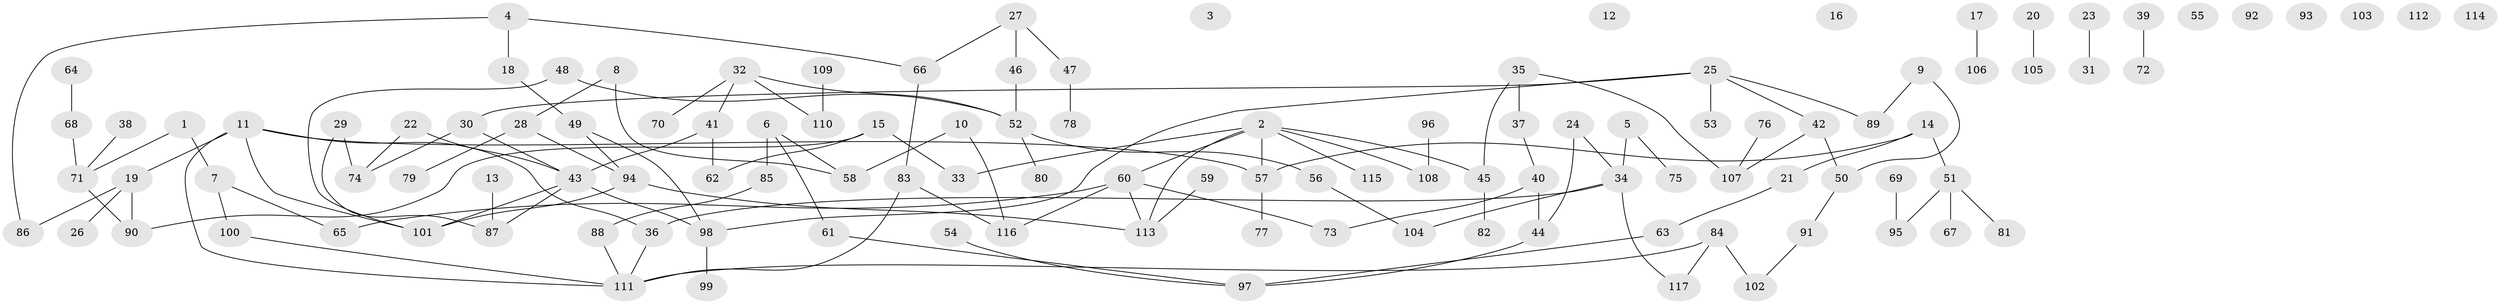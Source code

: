 // coarse degree distribution, {2: 0.2375, 8: 0.025, 0: 0.1375, 3: 0.1625, 1: 0.2625, 5: 0.05, 4: 0.0875, 7: 0.025, 6: 0.0125}
// Generated by graph-tools (version 1.1) at 2025/23/03/03/25 07:23:24]
// undirected, 117 vertices, 130 edges
graph export_dot {
graph [start="1"]
  node [color=gray90,style=filled];
  1;
  2;
  3;
  4;
  5;
  6;
  7;
  8;
  9;
  10;
  11;
  12;
  13;
  14;
  15;
  16;
  17;
  18;
  19;
  20;
  21;
  22;
  23;
  24;
  25;
  26;
  27;
  28;
  29;
  30;
  31;
  32;
  33;
  34;
  35;
  36;
  37;
  38;
  39;
  40;
  41;
  42;
  43;
  44;
  45;
  46;
  47;
  48;
  49;
  50;
  51;
  52;
  53;
  54;
  55;
  56;
  57;
  58;
  59;
  60;
  61;
  62;
  63;
  64;
  65;
  66;
  67;
  68;
  69;
  70;
  71;
  72;
  73;
  74;
  75;
  76;
  77;
  78;
  79;
  80;
  81;
  82;
  83;
  84;
  85;
  86;
  87;
  88;
  89;
  90;
  91;
  92;
  93;
  94;
  95;
  96;
  97;
  98;
  99;
  100;
  101;
  102;
  103;
  104;
  105;
  106;
  107;
  108;
  109;
  110;
  111;
  112;
  113;
  114;
  115;
  116;
  117;
  1 -- 7;
  1 -- 71;
  2 -- 33;
  2 -- 45;
  2 -- 57;
  2 -- 60;
  2 -- 108;
  2 -- 113;
  2 -- 115;
  4 -- 18;
  4 -- 66;
  4 -- 86;
  5 -- 34;
  5 -- 75;
  6 -- 58;
  6 -- 61;
  6 -- 85;
  7 -- 65;
  7 -- 100;
  8 -- 28;
  8 -- 58;
  9 -- 50;
  9 -- 89;
  10 -- 58;
  10 -- 116;
  11 -- 19;
  11 -- 36;
  11 -- 57;
  11 -- 101;
  11 -- 111;
  13 -- 87;
  14 -- 21;
  14 -- 51;
  14 -- 57;
  15 -- 33;
  15 -- 62;
  15 -- 90;
  17 -- 106;
  18 -- 49;
  19 -- 26;
  19 -- 86;
  19 -- 90;
  20 -- 105;
  21 -- 63;
  22 -- 43;
  22 -- 74;
  23 -- 31;
  24 -- 34;
  24 -- 44;
  25 -- 30;
  25 -- 42;
  25 -- 53;
  25 -- 89;
  25 -- 98;
  27 -- 46;
  27 -- 47;
  27 -- 66;
  28 -- 79;
  28 -- 94;
  29 -- 74;
  29 -- 87;
  30 -- 43;
  30 -- 74;
  32 -- 41;
  32 -- 52;
  32 -- 70;
  32 -- 110;
  34 -- 36;
  34 -- 104;
  34 -- 117;
  35 -- 37;
  35 -- 45;
  35 -- 107;
  36 -- 111;
  37 -- 40;
  38 -- 71;
  39 -- 72;
  40 -- 44;
  40 -- 73;
  41 -- 43;
  41 -- 62;
  42 -- 50;
  42 -- 107;
  43 -- 87;
  43 -- 98;
  43 -- 101;
  44 -- 97;
  45 -- 82;
  46 -- 52;
  47 -- 78;
  48 -- 52;
  48 -- 101;
  49 -- 94;
  49 -- 98;
  50 -- 91;
  51 -- 67;
  51 -- 81;
  51 -- 95;
  52 -- 56;
  52 -- 80;
  54 -- 97;
  56 -- 104;
  57 -- 77;
  59 -- 113;
  60 -- 65;
  60 -- 73;
  60 -- 113;
  60 -- 116;
  61 -- 97;
  63 -- 97;
  64 -- 68;
  66 -- 83;
  68 -- 71;
  69 -- 95;
  71 -- 90;
  76 -- 107;
  83 -- 111;
  83 -- 116;
  84 -- 102;
  84 -- 111;
  84 -- 117;
  85 -- 88;
  88 -- 111;
  91 -- 102;
  94 -- 101;
  94 -- 113;
  96 -- 108;
  98 -- 99;
  100 -- 111;
  109 -- 110;
}
